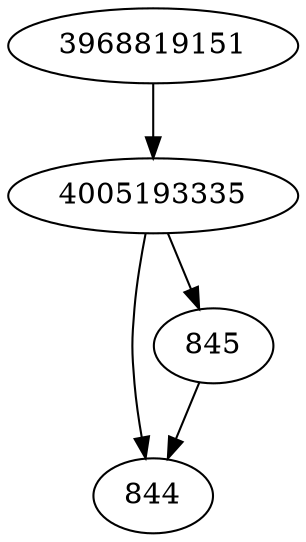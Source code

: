 strict digraph  {
844;
845;
4005193335;
3968819151;
845 -> 844;
4005193335 -> 844;
4005193335 -> 845;
3968819151 -> 4005193335;
}
